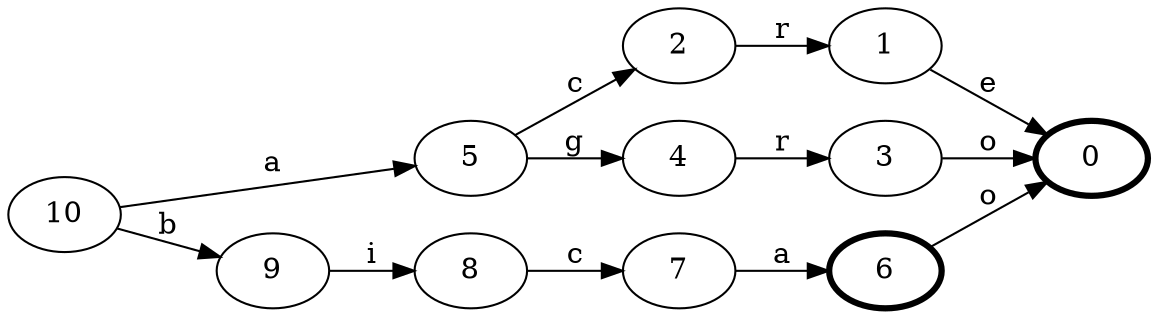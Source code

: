 digraph G {
    rankdir=LR;
    10 -> 5 [label="a"];
    10 -> 9 [label="b"];
    5 -> 2 [label="c"];
    5 -> 4 [label="g"];
    9 -> 8 [label="i"];
    2 -> 1 [label="r"];
    4 -> 3 [label="r"];
    8 -> 7 [label="c"];
    1 -> 0 [label="e"];
    3 -> 0 [label="o"];
    7 -> 6 [label="a"];
    0 [penwidth=3];
    0 [penwidth=3];
    6 [penwidth=3];
    6 -> 0 [label="o"];
    0 [penwidth=3];
}
